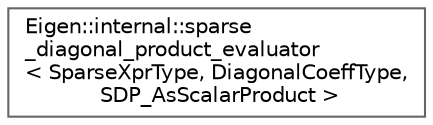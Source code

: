 digraph "Graphical Class Hierarchy"
{
 // LATEX_PDF_SIZE
  bgcolor="transparent";
  edge [fontname=Helvetica,fontsize=10,labelfontname=Helvetica,labelfontsize=10];
  node [fontname=Helvetica,fontsize=10,shape=box,height=0.2,width=0.4];
  rankdir="LR";
  Node0 [id="Node000000",label="Eigen::internal::sparse\l_diagonal_product_evaluator\l\< SparseXprType, DiagonalCoeffType,\l SDP_AsScalarProduct \>",height=0.2,width=0.4,color="grey40", fillcolor="white", style="filled",URL="$structEigen_1_1internal_1_1sparse__diagonal__product__evaluator_3_01SparseXprType_00_01DiagonalC739580d6209ee88097dc375f8d79a908.html",tooltip=" "];
}
